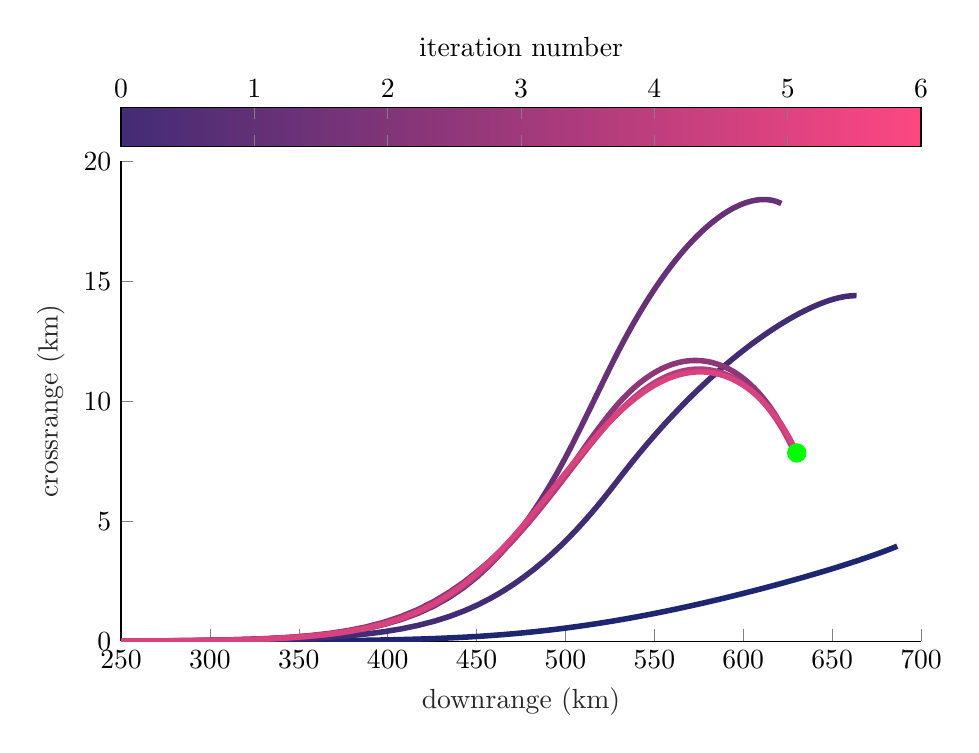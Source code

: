 % This file was created by matlab2tikz.
%
%The latest updates can be retrieved from
%  http://www.mathworks.com/matlabcentral/fileexchange/22022-matlab2tikz-matlab2tikz
%where you can also make suggestions and rate matlab2tikz.
%
\definecolor{mycolor1}{rgb}{0.114,0.149,0.443}%
\definecolor{mycolor2}{rgb}{0.26,0.171,0.454}%
\definecolor{mycolor3}{rgb}{0.407,0.193,0.465}%
\definecolor{mycolor4}{rgb}{0.554,0.215,0.476}%
\definecolor{mycolor5}{rgb}{0.701,0.237,0.488}%
\definecolor{mycolor6}{rgb}{0.847,0.259,0.499}%
%
\begin{tikzpicture}

\begin{axis}[%
width=4in,
height=2.4in,
at={(1.011in,0.642in)},
scale only axis,
xmin=250,
xmax=700,
xlabel style={font=\color{white!15!black}},
xlabel={downrange (km)},
ymin=0,
ymax=20,
ylabel style={font=\color{white!15!black}},
ylabel={crossrange (km)},
axis background/.style={fill=white},
axis x line*=bottom,
axis y line*=left,
colormap={mymap}{[1pt] rgb(0pt)=(0.26,0.171,0.454); rgb(5pt)=(0.994,0.28,0.51)},
colorbar horizontal,
point meta min=0,
point meta max=6,
colorbar style={at={(0.5,1.03)}, anchor=south, xticklabel pos=upper, xtick = {0,1,2,3,4,5,6},xticklabel pos=upper},
title style={yshift=1cm},
title = iteration number
]
\addplot [color=mycolor1, line width=2.0pt, forget plot]
  table[row sep=crcr]{%
0	-0\\
10.876	7.157e-05\\
21.773	7.157e-05\\
32.689	0\\
43.625	7.157e-05\\
54.58	0\\
65.556	0\\
76.55	8.765e-05\\
87.564	7.157e-05\\
98.597	0\\
109.649	0\\
120.719	0\\
131.809	0\\
142.917	0\\
154.043	0\\
165.187	0\\
176.349	5.061e-05\\
187.529	7.157e-05\\
198.725	0.0\\
209.937	0.0\\
221.166	0.0\\
232.408	0.0\\
243.664	0.001\\
254.93	0.001\\
266.204	0.001\\
277.483	0.002\\
288.761	0.002\\
300.031	0.003\\
311.284	0.004\\
322.507	0.006\\
333.682	0.009\\
344.789	0.012\\
355.798	0.016\\
366.676	0.022\\
377.38	0.03\\
387.862	0.04\\
398.07	0.053\\
407.947	0.069\\
417.443	0.089\\
426.514	0.112\\
435.125	0.139\\
443.258	0.169\\
450.91	0.202\\
458.099	0.238\\
464.855	0.276\\
471.211	0.316\\
477.202	0.357\\
482.858	0.4\\
488.21	0.443\\
493.283	0.486\\
498.105	0.53\\
502.697	0.575\\
507.079	0.619\\
511.27	0.663\\
515.288	0.707\\
519.145	0.751\\
522.856	0.795\\
526.433	0.838\\
529.886	0.881\\
533.224	0.924\\
536.456	0.967\\
539.59	1.009\\
542.632	1.051\\
545.589	1.093\\
548.466	1.134\\
551.269	1.175\\
554.001	1.215\\
556.668	1.256\\
559.272	1.296\\
561.818	1.335\\
564.31	1.375\\
566.749	1.414\\
569.139	1.452\\
571.483	1.491\\
573.782	1.529\\
576.04	1.567\\
578.258	1.604\\
580.439	1.642\\
582.583	1.679\\
584.693	1.716\\
586.77	1.752\\
588.816	1.788\\
590.831	1.825\\
592.818	1.86\\
594.776	1.896\\
596.707	1.932\\
598.612	1.967\\
600.491	2.002\\
602.346	2.037\\
604.178	2.071\\
605.985	2.106\\
607.771	2.14\\
609.534	2.174\\
611.275	2.207\\
612.996	2.241\\
614.695	2.274\\
616.375	2.308\\
618.034	2.341\\
619.674	2.373\\
621.294	2.406\\
622.896	2.438\\
624.478	2.471\\
626.042	2.503\\
627.587	2.535\\
629.115	2.566\\
630.624	2.598\\
632.115	2.629\\
633.588	2.66\\
635.044	2.691\\
636.483	2.722\\
637.904	2.752\\
639.308	2.783\\
640.695	2.813\\
642.065	2.843\\
643.419	2.873\\
644.756	2.902\\
646.077	2.932\\
647.381	2.961\\
648.67	2.99\\
649.942	3.019\\
651.199	3.048\\
652.439	3.076\\
653.664	3.104\\
654.873	3.132\\
656.066	3.16\\
657.244	3.188\\
658.405	3.215\\
659.552	3.243\\
660.682	3.27\\
661.797	3.297\\
662.896	3.323\\
663.979	3.35\\
665.047	3.376\\
666.099	3.402\\
667.135	3.428\\
668.155	3.454\\
669.16	3.479\\
670.149	3.504\\
671.122	3.529\\
672.08	3.554\\
673.022	3.579\\
673.948	3.603\\
674.858	3.627\\
675.752	3.651\\
676.631	3.675\\
677.493	3.698\\
678.34	3.721\\
679.171	3.744\\
679.987	3.767\\
680.786	3.789\\
681.57	3.811\\
682.339	3.833\\
683.091	3.855\\
683.828	3.876\\
684.55	3.898\\
685.255	3.918\\
685.946	3.939\\
686.621	3.96\\
};
\addplot [color=mycolor2, line width=2.0pt, forget plot]
  table[row sep=crcr]{%
0	-0\\
10.876	0\\
21.773	8.765e-05\\
32.689	0\\
43.625	8.765e-05\\
54.58	0\\
65.556	0\\
76.55	0.0\\
87.564	7.157e-05\\
98.597	5.061e-05\\
109.649	7.157e-05\\
120.719	8.765e-05\\
131.809	7.157e-05\\
142.917	0.0\\
154.043	0.0\\
165.187	0.0\\
176.349	0.0\\
187.529	0.001\\
198.725	0.001\\
209.937	0.001\\
221.165	0.002\\
232.408	0.003\\
243.663	0.004\\
254.93	0.005\\
266.204	0.008\\
277.483	0.011\\
288.761	0.016\\
300.031	0.023\\
311.283	0.032\\
322.505	0.046\\
333.679	0.064\\
344.785	0.089\\
355.792	0.122\\
366.668	0.167\\
377.368	0.226\\
387.844	0.302\\
398.043	0.399\\
407.908	0.519\\
417.387	0.666\\
426.433	0.839\\
435.012	1.04\\
443.103	1.266\\
450.705	1.517\\
457.837	1.787\\
464.531	2.073\\
470.821	2.373\\
476.74	2.683\\
482.319	3.0\\
487.588	3.323\\
492.574	3.65\\
497.303	3.978\\
501.797	4.308\\
506.077	4.639\\
510.162	4.968\\
514.069	5.297\\
517.812	5.624\\
521.406	5.948\\
524.862	6.271\\
528.192	6.587\\
531.405	6.894\\
534.51	7.188\\
537.516	7.467\\
540.43	7.732\\
543.257	7.985\\
546.004	8.226\\
548.675	8.456\\
551.276	8.676\\
553.811	8.887\\
556.282	9.089\\
558.695	9.283\\
561.052	9.469\\
563.356	9.648\\
565.61	9.821\\
567.817	9.987\\
569.978	10.147\\
572.096	10.301\\
574.172	10.45\\
576.209	10.594\\
578.208	10.733\\
580.171	10.868\\
582.099	10.998\\
583.994	11.124\\
585.856	11.246\\
587.687	11.365\\
589.489	11.479\\
591.261	11.59\\
593.005	11.698\\
594.722	11.803\\
596.413	11.904\\
598.079	12.003\\
599.719	12.098\\
601.335	12.191\\
602.928	12.281\\
604.499	12.369\\
606.046	12.454\\
607.572	12.536\\
609.077	12.616\\
610.561	12.694\\
612.024	12.769\\
613.468	12.843\\
614.892	12.914\\
616.297	12.983\\
617.682	13.05\\
619.05	13.115\\
620.398	13.178\\
621.729	13.239\\
623.042	13.299\\
624.338	13.356\\
625.616	13.412\\
626.877	13.466\\
628.121	13.518\\
629.348	13.568\\
630.559	13.617\\
631.753	13.664\\
632.93	13.709\\
634.091	13.753\\
635.237	13.795\\
636.366	13.836\\
637.479	13.875\\
638.576	13.912\\
639.658	13.948\\
640.723	13.983\\
641.773	14.016\\
642.808	14.047\\
643.827	14.077\\
644.83	14.106\\
645.818	14.133\\
646.791	14.159\\
647.748	14.183\\
648.69	14.206\\
649.616	14.227\\
650.527	14.248\\
651.423	14.267\\
652.304	14.284\\
653.169	14.3\\
654.02	14.315\\
654.855	14.329\\
655.675	14.341\\
656.48	14.352\\
657.27	14.362\\
658.045	14.37\\
658.804	14.378\\
659.549	14.384\\
660.279	14.389\\
660.995	14.393\\
661.695	14.395\\
662.381	14.397\\
663.052	14.397\\
663.709	14.396\\
};
\addplot [color=mycolor3, line width=2.0pt, forget plot]
  table[row sep=crcr]{%
0	-0\\
10.876	5.061e-05\\
21.773	0\\
32.689	0\\
43.625	0\\
54.58	0\\
65.556	0\\
76.55	7.157e-05\\
87.564	0\\
98.597	0\\
109.649	0\\
120.719	7.157e-05\\
131.809	7.157e-05\\
142.917	0.0\\
154.043	0.0\\
165.187	0.0\\
176.349	0.001\\
187.528	0.001\\
198.725	0.001\\
209.937	0.002\\
221.165	0.003\\
232.408	0.004\\
243.663	0.006\\
254.929	0.009\\
266.203	0.014\\
277.482	0.02\\
288.759	0.028\\
300.028	0.04\\
311.28	0.057\\
322.5	0.08\\
333.673	0.111\\
344.775	0.155\\
355.778	0.213\\
366.647	0.292\\
377.338	0.395\\
387.8	0.529\\
397.978	0.7\\
407.813	0.912\\
417.248	1.171\\
426.234	1.478\\
434.732	1.835\\
442.72	2.237\\
450.199	2.681\\
457.196	3.16\\
463.743	3.668\\
469.872	4.197\\
475.614	4.743\\
481.003	5.302\\
486.067	5.87\\
490.834	6.443\\
495.332	7.018\\
499.583	7.594\\
503.61	8.168\\
507.432	8.732\\
511.07	9.279\\
514.538	9.804\\
517.852	10.306\\
521.024	10.788\\
524.066	11.248\\
526.989	11.683\\
529.802	12.092\\
532.514	12.474\\
535.133	12.832\\
537.663	13.168\\
540.112	13.483\\
542.485	13.779\\
544.786	14.058\\
547.02	14.321\\
549.191	14.569\\
551.302	14.803\\
553.356	15.024\\
555.358	15.233\\
557.309	15.43\\
559.211	15.618\\
561.069	15.795\\
562.882	15.963\\
564.654	16.122\\
566.386	16.273\\
568.08	16.416\\
569.737	16.551\\
571.36	16.68\\
572.948	16.802\\
574.505	16.918\\
576.029	17.027\\
577.524	17.131\\
578.989	17.229\\
580.426	17.322\\
581.836	17.41\\
583.219	17.493\\
584.576	17.571\\
585.908	17.645\\
587.216	17.715\\
588.499	17.78\\
589.76	17.842\\
590.998	17.899\\
592.214	17.953\\
593.408	18.004\\
594.581	18.051\\
595.733	18.094\\
596.865	18.134\\
597.977	18.172\\
599.069	18.206\\
600.142	18.237\\
601.196	18.265\\
602.231	18.29\\
603.249	18.313\\
604.248	18.333\\
605.229	18.35\\
606.193	18.365\\
607.139	18.377\\
608.068	18.387\\
608.98	18.395\\
609.876	18.4\\
610.755	18.403\\
611.618	18.404\\
612.464	18.402\\
613.294	18.399\\
614.109	18.394\\
614.908	18.386\\
615.691	18.377\\
616.458	18.366\\
617.211	18.352\\
617.948	18.338\\
618.67	18.321\\
619.377	18.302\\
620.07	18.282\\
620.747	18.26\\
621.41	18.237\\
};
\addplot [color=mycolor4, line width=2.0pt, forget plot]
  table[row sep=crcr]{%
0	-0\\
10.876	0\\
21.773	0\\
32.689	5.061e-05\\
43.625	8.765e-05\\
54.58	0\\
65.556	0\\
76.55	0\\
87.564	0\\
98.597	0\\
109.649	0\\
120.719	0\\
131.809	7.157e-05\\
142.917	7.157e-05\\
154.043	0.0\\
165.187	0.0\\
176.349	0.0\\
187.529	0.001\\
198.725	0.001\\
209.937	0.001\\
221.165	0.002\\
232.408	0.003\\
243.663	0.005\\
254.929	0.008\\
266.204	0.012\\
277.482	0.018\\
288.759	0.026\\
300.028	0.038\\
311.28	0.056\\
322.5	0.081\\
333.672	0.115\\
344.773	0.164\\
355.774	0.231\\
366.64	0.321\\
377.326	0.441\\
387.781	0.596\\
397.948	0.793\\
407.768	1.036\\
417.181	1.327\\
426.139	1.663\\
434.601	2.039\\
442.547	2.446\\
449.985	2.874\\
456.942	3.313\\
463.453	3.759\\
469.551	4.207\\
475.269	4.656\\
480.64	5.104\\
485.694	5.549\\
490.461	5.99\\
494.968	6.426\\
499.237	6.857\\
503.291	7.282\\
507.15	7.692\\
510.832	8.082\\
514.353	8.446\\
517.727	8.787\\
520.966	9.105\\
524.081	9.402\\
527.082	9.674\\
529.979	9.922\\
532.778	10.147\\
535.487	10.349\\
538.112	10.531\\
540.658	10.695\\
543.13	10.842\\
545.532	10.974\\
547.87	11.091\\
550.145	11.196\\
552.363	11.288\\
554.524	11.369\\
556.634	11.439\\
558.693	11.5\\
560.704	11.551\\
562.67	11.594\\
564.592	11.629\\
566.472	11.656\\
568.312	11.677\\
570.113	11.69\\
571.878	11.697\\
573.606	11.698\\
575.3	11.694\\
576.96	11.684\\
578.588	11.669\\
580.185	11.649\\
581.751	11.625\\
583.288	11.596\\
584.796	11.563\\
586.276	11.526\\
587.728	11.486\\
589.154	11.441\\
590.554	11.394\\
591.929	11.342\\
593.279	11.288\\
594.604	11.231\\
595.905	11.17\\
597.183	11.107\\
598.438	11.041\\
599.671	10.973\\
600.881	10.902\\
602.069	10.829\\
603.236	10.753\\
604.382	10.675\\
605.506	10.595\\
606.61	10.513\\
607.694	10.429\\
608.758	10.344\\
609.801	10.256\\
610.825	10.166\\
611.83	10.075\\
612.815	9.983\\
613.781	9.889\\
614.728	9.793\\
615.657	9.696\\
616.567	9.597\\
617.459	9.498\\
618.332	9.397\\
619.188	9.294\\
620.025	9.191\\
620.845	9.087\\
621.647	8.982\\
622.431	8.875\\
623.198	8.768\\
623.948	8.66\\
624.681	8.552\\
625.397	8.442\\
626.096	8.332\\
626.779	8.221\\
};
\addplot [color=mycolor5, line width=2.0pt, forget plot]
  table[row sep=crcr]{%
0	-0\\
10.876	5.061e-05\\
21.773	0\\
32.689	0\\
43.625	7.157e-05\\
54.58	0\\
65.556	0\\
76.55	0\\
87.564	8.765e-05\\
98.597	0\\
109.649	0\\
120.719	0\\
131.809	5.061e-05\\
142.917	8.765e-05\\
154.043	0.0\\
165.187	0.0\\
176.349	0.0\\
187.529	0.001\\
198.725	0.001\\
209.937	0.001\\
221.165	0.002\\
232.408	0.003\\
243.663	0.005\\
254.93	0.007\\
266.204	0.01\\
277.482	0.015\\
288.76	0.023\\
300.029	0.033\\
311.281	0.049\\
322.502	0.071\\
333.674	0.101\\
344.777	0.144\\
355.781	0.204\\
366.649	0.284\\
377.34	0.392\\
387.801	0.533\\
397.977	0.713\\
407.809	0.938\\
417.24	1.21\\
426.219	1.53\\
434.708	1.896\\
442.685	2.302\\
450.153	2.739\\
457.141	3.198\\
463.681	3.669\\
469.806	4.145\\
475.55	4.62\\
480.946	5.088\\
486.024	5.546\\
490.813	5.989\\
495.341	6.417\\
499.631	6.827\\
503.706	7.219\\
507.585	7.59\\
511.285	7.94\\
514.824	8.268\\
518.214	8.575\\
521.469	8.86\\
524.599	9.124\\
527.615	9.367\\
530.524	9.591\\
533.336	9.796\\
536.057	9.984\\
538.693	10.155\\
541.25	10.311\\
543.733	10.453\\
546.147	10.581\\
548.496	10.697\\
550.784	10.8\\
553.013	10.893\\
555.188	10.975\\
557.311	11.048\\
559.385	11.111\\
561.412	11.165\\
563.393	11.212\\
565.332	11.25\\
567.23	11.281\\
569.089	11.306\\
570.91	11.323\\
572.695	11.334\\
574.445	11.34\\
576.161	11.339\\
577.845	11.333\\
579.497	11.322\\
581.119	11.306\\
582.711	11.286\\
584.274	11.26\\
585.809	11.231\\
587.318	11.197\\
588.799	11.159\\
590.255	11.117\\
591.685	11.072\\
593.091	11.023\\
594.472	10.971\\
595.83	10.915\\
597.165	10.856\\
598.476	10.794\\
599.765	10.729\\
601.032	10.661\\
602.277	10.591\\
603.501	10.518\\
604.704	10.442\\
605.885	10.364\\
607.047	10.283\\
608.187	10.2\\
609.308	10.115\\
610.408	10.027\\
611.489	9.938\\
612.551	9.846\\
613.593	9.753\\
614.615	9.657\\
615.619	9.56\\
616.604	9.461\\
617.57	9.36\\
618.517	9.258\\
619.446	9.154\\
620.356	9.049\\
621.248	8.942\\
622.122	8.834\\
622.978	8.724\\
623.815	8.613\\
624.635	8.501\\
625.437	8.388\\
626.221	8.274\\
626.988	8.158\\
627.737	8.042\\
628.469	7.925\\
629.183	7.807\\
629.88	7.688\\
630.561	7.569\\
};
\addplot [color=mycolor6, line width=2.0pt, forget plot]
  table[row sep=crcr]{%
0	-0\\
10.876	0\\
21.773	0\\
32.689	0\\
43.625	5.061e-05\\
54.58	0\\
65.556	0\\
76.55	0\\
87.564	0\\
98.597	0\\
109.649	0\\
120.719	0\\
131.809	5.061e-05\\
142.917	5.061e-05\\
154.043	0.0\\
165.187	0.0\\
176.349	0.0\\
187.529	0.001\\
198.725	0.001\\
209.937	0.001\\
221.165	0.002\\
232.408	0.003\\
243.663	0.005\\
254.93	0.007\\
266.204	0.011\\
277.482	0.016\\
288.76	0.023\\
300.029	0.034\\
311.281	0.05\\
322.501	0.072\\
333.674	0.104\\
344.776	0.148\\
355.78	0.208\\
366.648	0.291\\
377.337	0.401\\
387.798	0.545\\
397.972	0.73\\
407.801	0.961\\
417.227	1.242\\
426.2	1.573\\
434.68	1.952\\
442.646	2.372\\
450.101	2.825\\
457.075	3.3\\
463.599	3.786\\
469.707	4.275\\
475.433	4.76\\
480.81	5.234\\
485.869	5.693\\
490.639	6.134\\
495.147	6.553\\
499.418	6.951\\
503.473	7.325\\
507.332	7.676\\
511.014	8.004\\
514.534	8.31\\
517.905	8.594\\
521.141	8.857\\
524.252	9.101\\
527.248	9.326\\
530.139	9.534\\
532.931	9.725\\
535.632	9.9\\
538.249	10.061\\
540.787	10.208\\
543.252	10.342\\
545.647	10.463\\
547.977	10.574\\
550.246	10.673\\
552.458	10.763\\
554.615	10.843\\
556.72	10.914\\
558.777	10.976\\
560.787	11.03\\
562.752	11.077\\
564.675	11.117\\
566.558	11.15\\
568.401	11.176\\
570.208	11.196\\
571.978	11.211\\
573.715	11.22\\
575.418	11.223\\
577.089	11.222\\
578.729	11.216\\
580.339	11.205\\
581.92	11.189\\
583.473	11.17\\
584.998	11.146\\
586.497	11.119\\
587.97	11.088\\
589.418	11.053\\
590.841	11.015\\
592.24	10.973\\
593.615	10.929\\
594.967	10.881\\
596.297	10.83\\
597.604	10.776\\
598.889	10.72\\
600.153	10.661\\
601.396	10.599\\
602.619	10.535\\
603.82	10.468\\
605.002	10.399\\
606.163	10.328\\
607.305	10.255\\
608.428	10.179\\
609.531	10.102\\
610.615	10.022\\
611.68	9.94\\
612.727	9.857\\
613.755	9.772\\
614.765	9.685\\
615.757	9.596\\
616.73	9.506\\
617.686	9.414\\
618.624	9.32\\
619.544	9.225\\
620.446	9.129\\
621.331	9.031\\
622.199	8.932\\
623.049	8.832\\
623.882	8.73\\
624.698	8.628\\
625.497	8.524\\
626.279	8.419\\
627.044	8.313\\
627.792	8.206\\
628.523	8.099\\
629.238	7.99\\
629.937	7.881\\
630.618	7.771\\
631.284	7.66\\
};
\addplot [color=green, draw=none, mark size=3.3pt, mark=*, mark options={solid, green}, forget plot]
  table[row sep=crcr]{%
630.124	7.846\\
};
\end{axis}
\end{tikzpicture}%